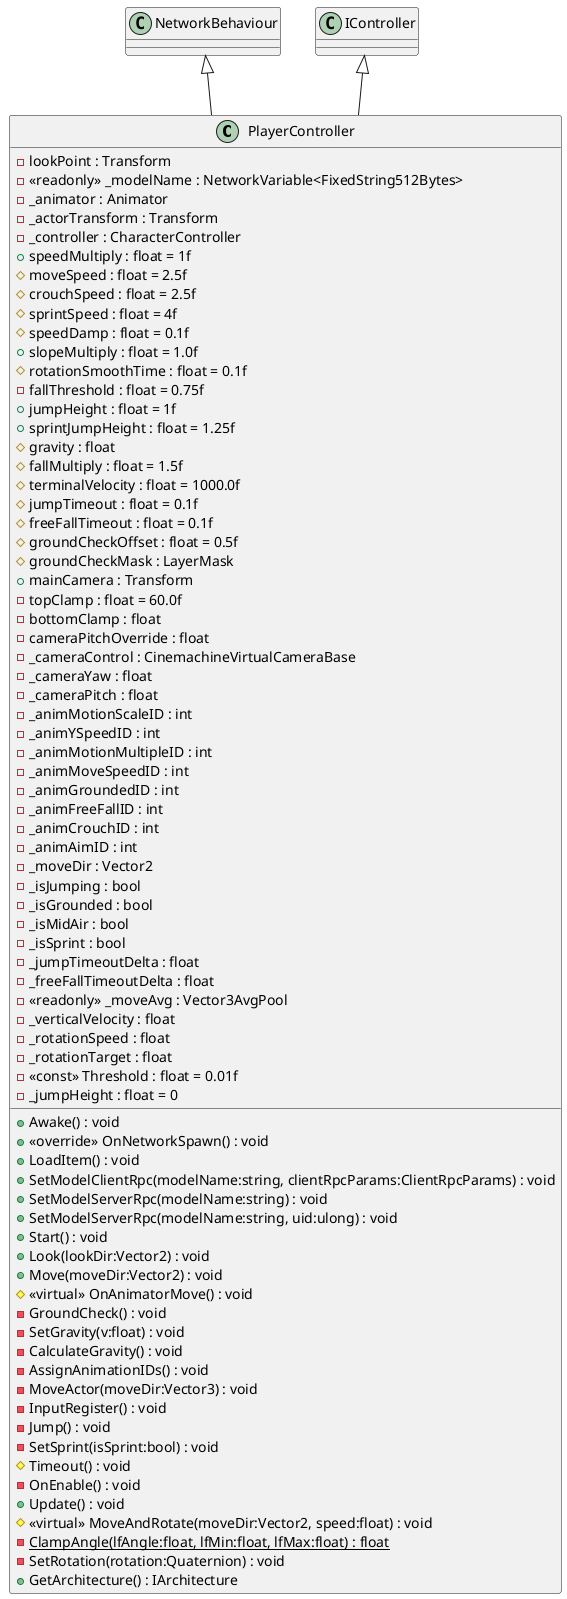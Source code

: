 @startuml
class PlayerController {
    - lookPoint : Transform
    - <<readonly>> _modelName : NetworkVariable<FixedString512Bytes>
    - _animator : Animator
    - _actorTransform : Transform
    - _controller : CharacterController
    + speedMultiply : float = 1f
    # moveSpeed : float = 2.5f
    # crouchSpeed : float = 2.5f
    # sprintSpeed : float = 4f
    # speedDamp : float = 0.1f
    + slopeMultiply : float = 1.0f
    # rotationSmoothTime : float = 0.1f
    - fallThreshold : float = 0.75f
    + jumpHeight : float = 1f
    + sprintJumpHeight : float = 1.25f
    # gravity : float
    # fallMultiply : float = 1.5f
    # terminalVelocity : float = 1000.0f
    # jumpTimeout : float = 0.1f
    # freeFallTimeout : float = 0.1f
    # groundCheckOffset : float = 0.5f
    # groundCheckMask : LayerMask
    + mainCamera : Transform
    - topClamp : float = 60.0f
    - bottomClamp : float
    - cameraPitchOverride : float
    - _cameraControl : CinemachineVirtualCameraBase
    - _cameraYaw : float
    - _cameraPitch : float
    - _animMotionScaleID : int
    - _animYSpeedID : int
    - _animMotionMultipleID : int
    - _animMoveSpeedID : int
    - _animGroundedID : int
    - _animFreeFallID : int
    - _animCrouchID : int
    - _animAimID : int
    - _moveDir : Vector2
    - _isJumping : bool
    - _isGrounded : bool
    - _isMidAir : bool
    - _isSprint : bool
    - _jumpTimeoutDelta : float
    - _freeFallTimeoutDelta : float
    - <<readonly>> _moveAvg : Vector3AvgPool
    - _verticalVelocity : float
    - _rotationSpeed : float
    - _rotationTarget : float
    - <<const>> Threshold : float = 0.01f
    + Awake() : void
    + <<override>> OnNetworkSpawn() : void
    + LoadItem() : void
    + SetModelClientRpc(modelName:string, clientRpcParams:ClientRpcParams) : void
    + SetModelServerRpc(modelName:string) : void
    + SetModelServerRpc(modelName:string, uid:ulong) : void
    + Start() : void
    + Look(lookDir:Vector2) : void
    + Move(moveDir:Vector2) : void
    # <<virtual>> OnAnimatorMove() : void
    - GroundCheck() : void
    - SetGravity(v:float) : void
    - CalculateGravity() : void
    - AssignAnimationIDs() : void
    - MoveActor(moveDir:Vector3) : void
    - InputRegister() : void
    - _jumpHeight : float = 0
    - Jump() : void
    - SetSprint(isSprint:bool) : void
    # Timeout() : void
    - OnEnable() : void
    + Update() : void
    # <<virtual>> MoveAndRotate(moveDir:Vector2, speed:float) : void
    - {static} ClampAngle(lfAngle:float, lfMin:float, lfMax:float) : float
    - SetRotation(rotation:Quaternion) : void
    + GetArchitecture() : IArchitecture
}
NetworkBehaviour <|-- PlayerController
IController <|-- PlayerController
@enduml
